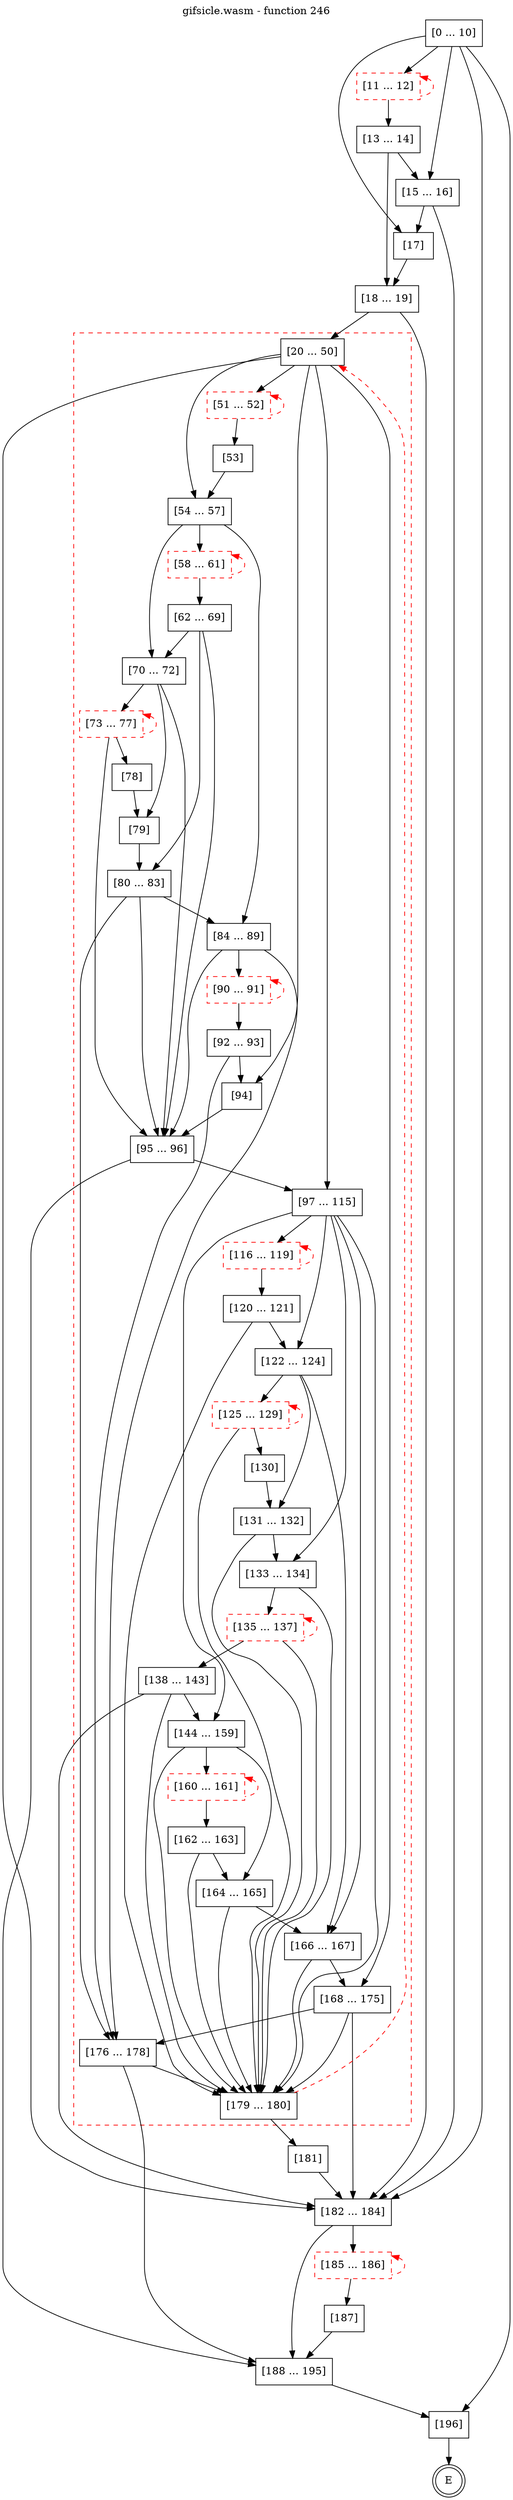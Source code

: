 digraph finite_state_machine {
    label = "gifsicle.wasm - function 246"
    labelloc =  t
    labelfontsize = 16
    labelfontcolor = black
    labelfontname = "Helvetica"
    node [shape = doublecircle]; E ;
    node [shape = box];
    node [shape=box, color=black, style=solid] 0[label="[0 ... 10]"]
    node [shape=box, color=red, style=dashed] 11[label="[11 ... 12]"]
    node [shape=box, color=black, style=solid] 13[label="[13 ... 14]"]
    node [shape=box, color=black, style=solid] 15[label="[15 ... 16]"]
    node [shape=box, color=black, style=solid] 17[label="[17]"]
    node [shape=box, color=black, style=solid] 18[label="[18 ... 19]"]
    subgraph cluster_20{
    label = "";
    style = dashed color = red;
    node [shape=box, color=black, style=solid] 20[label="[20 ... 50]"]
    node [shape=box, color=red, style=dashed] 51[label="[51 ... 52]"]
    node [shape=box, color=black, style=solid] 53[label="[53]"]
    node [shape=box, color=black, style=solid] 54[label="[54 ... 57]"]
    node [shape=box, color=red, style=dashed] 58[label="[58 ... 61]"]
    node [shape=box, color=black, style=solid] 62[label="[62 ... 69]"]
    node [shape=box, color=black, style=solid] 70[label="[70 ... 72]"]
    node [shape=box, color=red, style=dashed] 73[label="[73 ... 77]"]
    node [shape=box, color=black, style=solid] 78[label="[78]"]
    node [shape=box, color=black, style=solid] 79[label="[79]"]
    node [shape=box, color=black, style=solid] 80[label="[80 ... 83]"]
    node [shape=box, color=black, style=solid] 84[label="[84 ... 89]"]
    node [shape=box, color=red, style=dashed] 90[label="[90 ... 91]"]
    node [shape=box, color=black, style=solid] 92[label="[92 ... 93]"]
    node [shape=box, color=black, style=solid] 94[label="[94]"]
    node [shape=box, color=black, style=solid] 95[label="[95 ... 96]"]
    node [shape=box, color=black, style=solid] 97[label="[97 ... 115]"]
    node [shape=box, color=red, style=dashed] 116[label="[116 ... 119]"]
    node [shape=box, color=black, style=solid] 120[label="[120 ... 121]"]
    node [shape=box, color=black, style=solid] 122[label="[122 ... 124]"]
    node [shape=box, color=red, style=dashed] 125[label="[125 ... 129]"]
    node [shape=box, color=black, style=solid] 130[label="[130]"]
    node [shape=box, color=black, style=solid] 131[label="[131 ... 132]"]
    node [shape=box, color=black, style=solid] 133[label="[133 ... 134]"]
    node [shape=box, color=red, style=dashed] 135[label="[135 ... 137]"]
    node [shape=box, color=black, style=solid] 138[label="[138 ... 143]"]
    node [shape=box, color=black, style=solid] 144[label="[144 ... 159]"]
    node [shape=box, color=red, style=dashed] 160[label="[160 ... 161]"]
    node [shape=box, color=black, style=solid] 162[label="[162 ... 163]"]
    node [shape=box, color=black, style=solid] 164[label="[164 ... 165]"]
    node [shape=box, color=black, style=solid] 166[label="[166 ... 167]"]
    node [shape=box, color=black, style=solid] 168[label="[168 ... 175]"]
    node [shape=box, color=black, style=solid] 176[label="[176 ... 178]"]
    node [shape=box, color=black, style=solid] 179[label="[179 ... 180]"]
    }
    node [shape=box, color=black, style=solid] 181[label="[181]"]
    node [shape=box, color=black, style=solid] 182[label="[182 ... 184]"]
    node [shape=box, color=red, style=dashed] 185[label="[185 ... 186]"]
    node [shape=box, color=black, style=solid] 187[label="[187]"]
    node [shape=box, color=black, style=solid] 188[label="[188 ... 195]"]
    node [shape=box, color=black, style=solid] 196[label="[196]"]
    0 -> 11;
    0 -> 15;
    0 -> 17;
    0 -> 182;
    0 -> 196;
    11 -> 13;
    11 -> 11[style="dashed" color="red" dir=back];
    13 -> 15;
    13 -> 18;
    15 -> 17;
    15 -> 182;
    17 -> 18;
    18 -> 20;
    18 -> 182;
    20 -> 51;
    20 -> 54;
    20 -> 94;
    20 -> 97;
    20 -> 168;
    20 -> 182;
    51 -> 53;
    51 -> 51[style="dashed" color="red" dir=back];
    53 -> 54;
    54 -> 58;
    54 -> 70;
    54 -> 84;
    58 -> 62;
    58 -> 58[style="dashed" color="red" dir=back];
    62 -> 70;
    62 -> 80;
    62 -> 95;
    70 -> 73;
    70 -> 79;
    70 -> 95;
    73 -> 78;
    73 -> 95;
    73 -> 73[style="dashed" color="red" dir=back];
    78 -> 79;
    79 -> 80;
    80 -> 84;
    80 -> 95;
    80 -> 176;
    84 -> 90;
    84 -> 95;
    84 -> 176;
    90 -> 92;
    90 -> 90[style="dashed" color="red" dir=back];
    92 -> 94;
    92 -> 176;
    94 -> 95;
    95 -> 97;
    95 -> 188;
    97 -> 116;
    97 -> 122;
    97 -> 133;
    97 -> 144;
    97 -> 166;
    97 -> 179;
    116 -> 120;
    116 -> 116[style="dashed" color="red" dir=back];
    120 -> 122;
    120 -> 179;
    122 -> 125;
    122 -> 131;
    122 -> 166;
    125 -> 130;
    125 -> 179;
    125 -> 125[style="dashed" color="red" dir=back];
    130 -> 131;
    131 -> 133;
    131 -> 179;
    133 -> 135;
    133 -> 179;
    135 -> 138;
    135 -> 179;
    135 -> 135[style="dashed" color="red" dir=back];
    138 -> 144;
    138 -> 179;
    138 -> 182;
    144 -> 160;
    144 -> 164;
    144 -> 179;
    160 -> 162;
    160 -> 160[style="dashed" color="red" dir=back];
    162 -> 164;
    162 -> 179;
    164 -> 166;
    164 -> 179;
    166 -> 168;
    166 -> 179;
    168 -> 176;
    168 -> 179;
    168 -> 182;
    176 -> 179;
    176 -> 188;
    179 -> 20[style="dashed" color="red"];
    179 -> 181;
    181 -> 182;
    182 -> 185;
    182 -> 188;
    185 -> 187;
    185 -> 185[style="dashed" color="red" dir=back];
    187 -> 188;
    188 -> 196;
    196 -> E;
}
